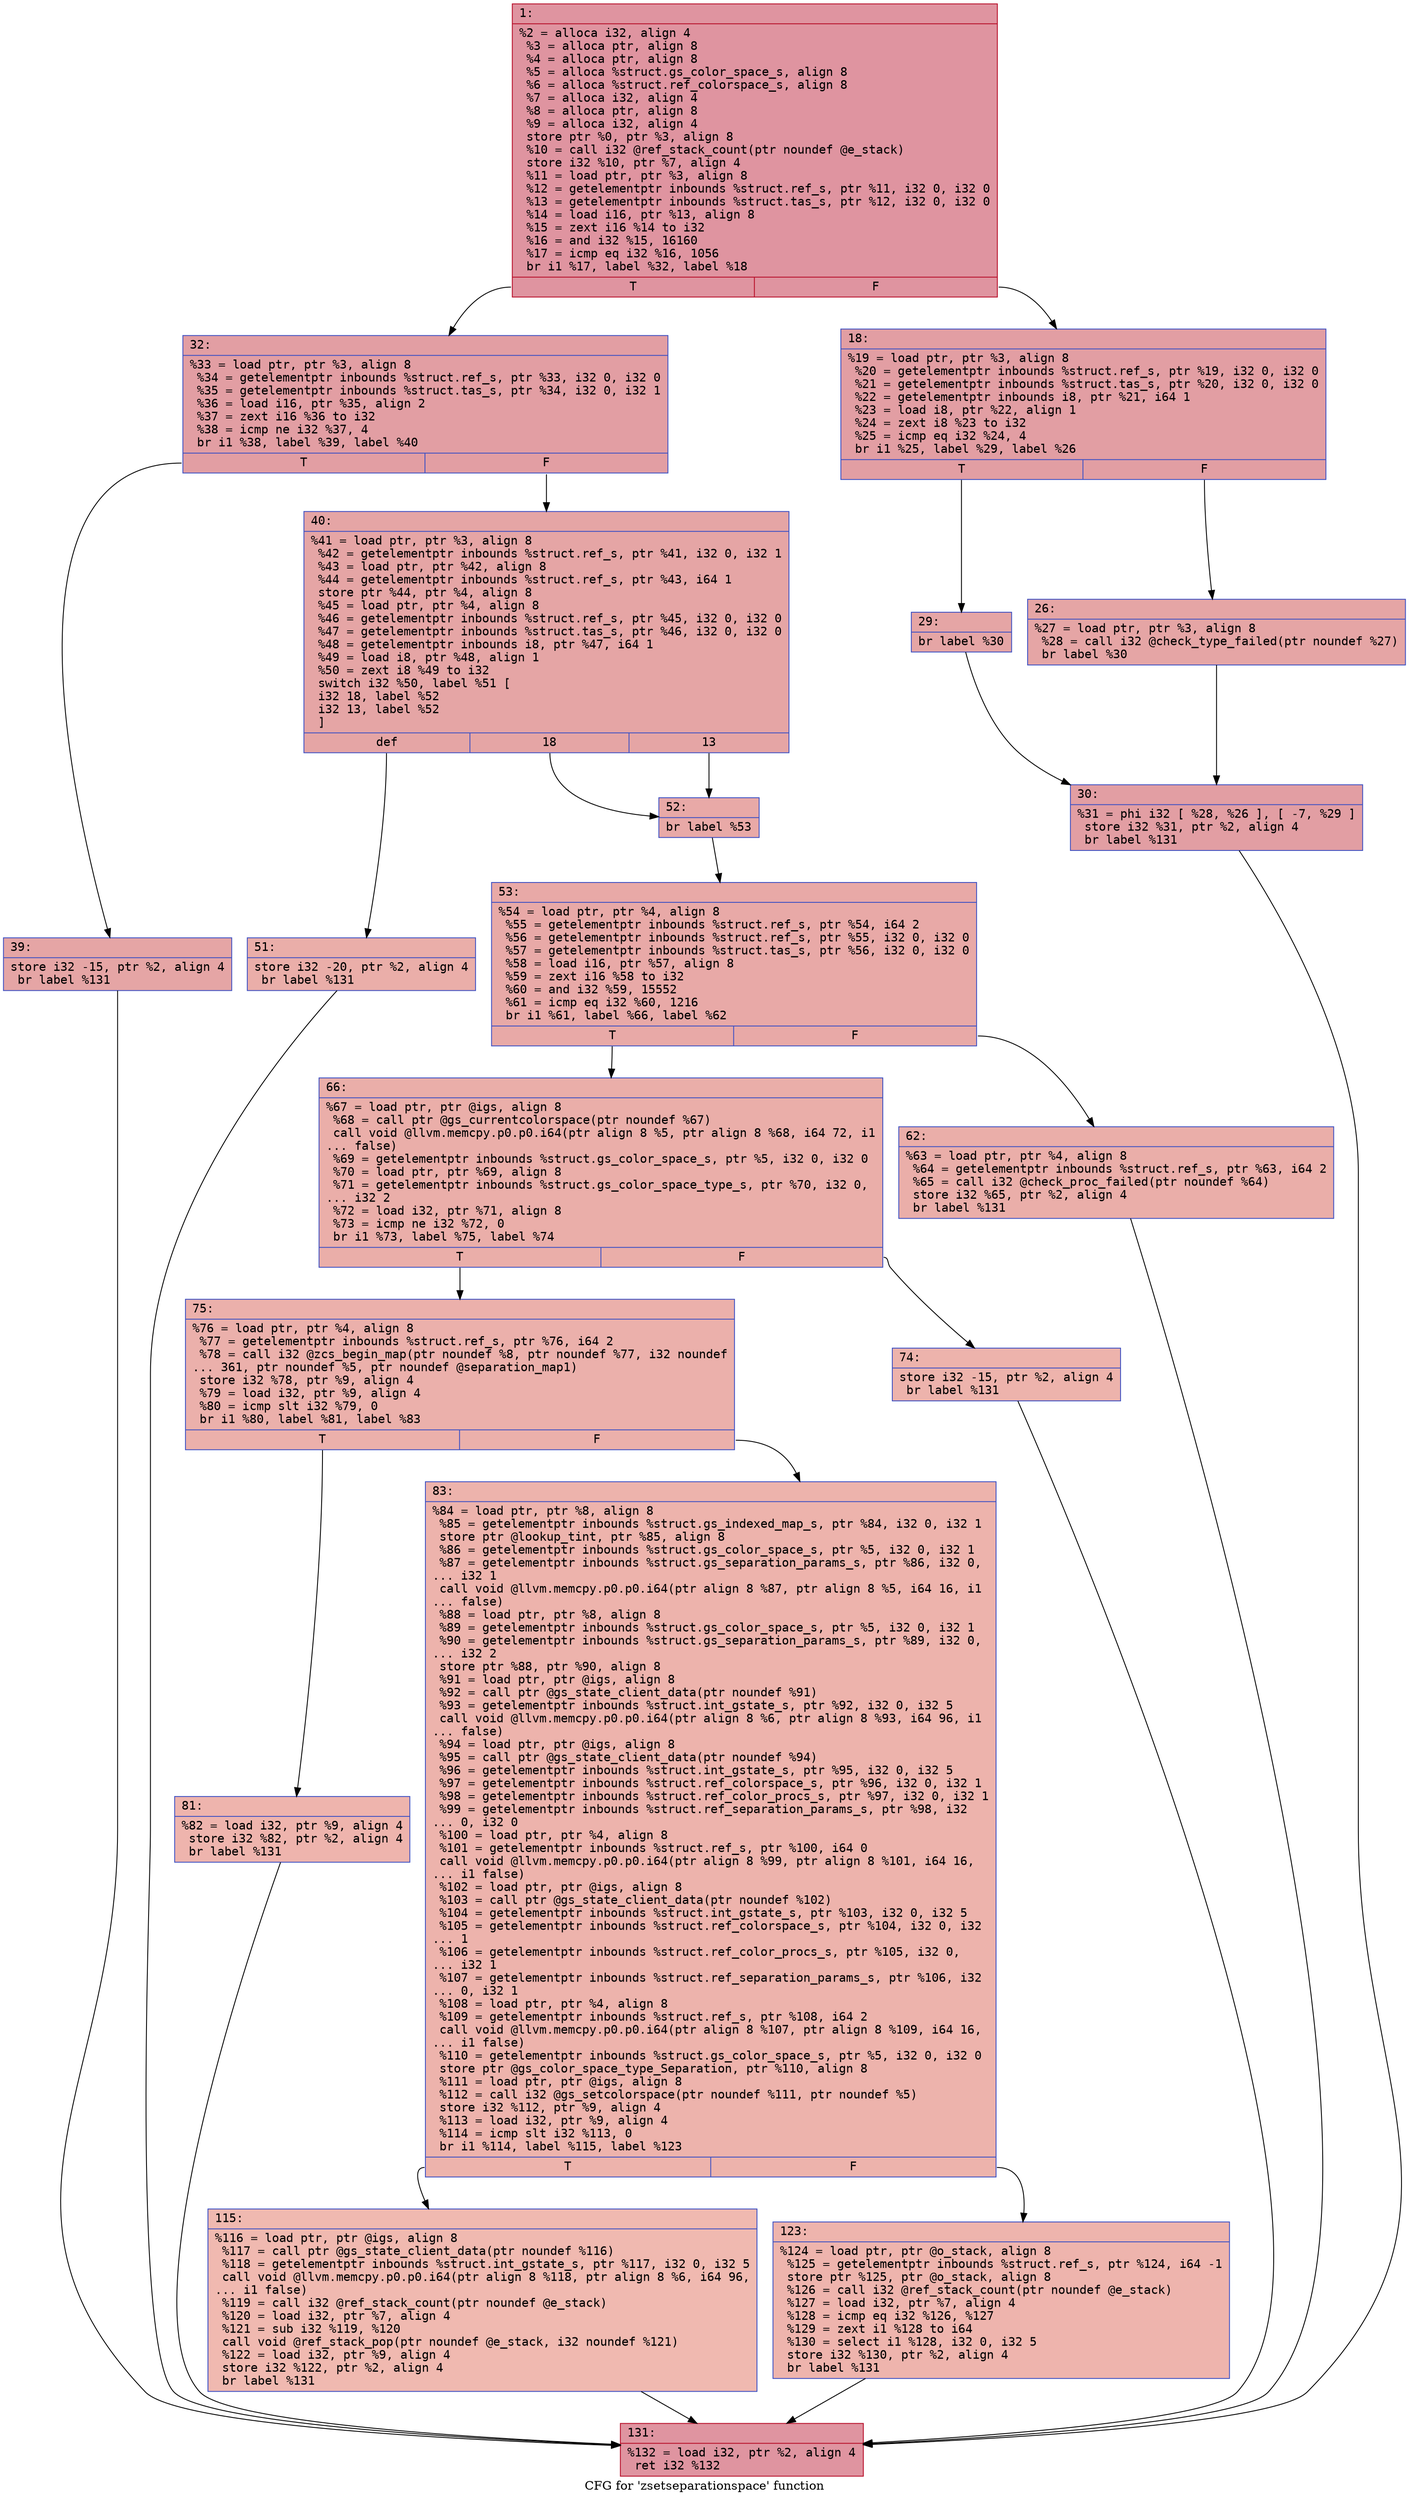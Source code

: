 digraph "CFG for 'zsetseparationspace' function" {
	label="CFG for 'zsetseparationspace' function";

	Node0x60000071e3f0 [shape=record,color="#b70d28ff", style=filled, fillcolor="#b70d2870" fontname="Courier",label="{1:\l|  %2 = alloca i32, align 4\l  %3 = alloca ptr, align 8\l  %4 = alloca ptr, align 8\l  %5 = alloca %struct.gs_color_space_s, align 8\l  %6 = alloca %struct.ref_colorspace_s, align 8\l  %7 = alloca i32, align 4\l  %8 = alloca ptr, align 8\l  %9 = alloca i32, align 4\l  store ptr %0, ptr %3, align 8\l  %10 = call i32 @ref_stack_count(ptr noundef @e_stack)\l  store i32 %10, ptr %7, align 4\l  %11 = load ptr, ptr %3, align 8\l  %12 = getelementptr inbounds %struct.ref_s, ptr %11, i32 0, i32 0\l  %13 = getelementptr inbounds %struct.tas_s, ptr %12, i32 0, i32 0\l  %14 = load i16, ptr %13, align 8\l  %15 = zext i16 %14 to i32\l  %16 = and i32 %15, 16160\l  %17 = icmp eq i32 %16, 1056\l  br i1 %17, label %32, label %18\l|{<s0>T|<s1>F}}"];
	Node0x60000071e3f0:s0 -> Node0x60000071e580[tooltip="1 -> 32\nProbability 50.00%" ];
	Node0x60000071e3f0:s1 -> Node0x60000071e440[tooltip="1 -> 18\nProbability 50.00%" ];
	Node0x60000071e440 [shape=record,color="#3d50c3ff", style=filled, fillcolor="#be242e70" fontname="Courier",label="{18:\l|  %19 = load ptr, ptr %3, align 8\l  %20 = getelementptr inbounds %struct.ref_s, ptr %19, i32 0, i32 0\l  %21 = getelementptr inbounds %struct.tas_s, ptr %20, i32 0, i32 0\l  %22 = getelementptr inbounds i8, ptr %21, i64 1\l  %23 = load i8, ptr %22, align 1\l  %24 = zext i8 %23 to i32\l  %25 = icmp eq i32 %24, 4\l  br i1 %25, label %29, label %26\l|{<s0>T|<s1>F}}"];
	Node0x60000071e440:s0 -> Node0x60000071e4e0[tooltip="18 -> 29\nProbability 50.00%" ];
	Node0x60000071e440:s1 -> Node0x60000071e490[tooltip="18 -> 26\nProbability 50.00%" ];
	Node0x60000071e490 [shape=record,color="#3d50c3ff", style=filled, fillcolor="#c5333470" fontname="Courier",label="{26:\l|  %27 = load ptr, ptr %3, align 8\l  %28 = call i32 @check_type_failed(ptr noundef %27)\l  br label %30\l}"];
	Node0x60000071e490 -> Node0x60000071e530[tooltip="26 -> 30\nProbability 100.00%" ];
	Node0x60000071e4e0 [shape=record,color="#3d50c3ff", style=filled, fillcolor="#c5333470" fontname="Courier",label="{29:\l|  br label %30\l}"];
	Node0x60000071e4e0 -> Node0x60000071e530[tooltip="29 -> 30\nProbability 100.00%" ];
	Node0x60000071e530 [shape=record,color="#3d50c3ff", style=filled, fillcolor="#be242e70" fontname="Courier",label="{30:\l|  %31 = phi i32 [ %28, %26 ], [ -7, %29 ]\l  store i32 %31, ptr %2, align 4\l  br label %131\l}"];
	Node0x60000071e530 -> Node0x60000071e9e0[tooltip="30 -> 131\nProbability 100.00%" ];
	Node0x60000071e580 [shape=record,color="#3d50c3ff", style=filled, fillcolor="#be242e70" fontname="Courier",label="{32:\l|  %33 = load ptr, ptr %3, align 8\l  %34 = getelementptr inbounds %struct.ref_s, ptr %33, i32 0, i32 0\l  %35 = getelementptr inbounds %struct.tas_s, ptr %34, i32 0, i32 1\l  %36 = load i16, ptr %35, align 2\l  %37 = zext i16 %36 to i32\l  %38 = icmp ne i32 %37, 4\l  br i1 %38, label %39, label %40\l|{<s0>T|<s1>F}}"];
	Node0x60000071e580:s0 -> Node0x60000071e5d0[tooltip="32 -> 39\nProbability 50.00%" ];
	Node0x60000071e580:s1 -> Node0x60000071e620[tooltip="32 -> 40\nProbability 50.00%" ];
	Node0x60000071e5d0 [shape=record,color="#3d50c3ff", style=filled, fillcolor="#c5333470" fontname="Courier",label="{39:\l|  store i32 -15, ptr %2, align 4\l  br label %131\l}"];
	Node0x60000071e5d0 -> Node0x60000071e9e0[tooltip="39 -> 131\nProbability 100.00%" ];
	Node0x60000071e620 [shape=record,color="#3d50c3ff", style=filled, fillcolor="#c5333470" fontname="Courier",label="{40:\l|  %41 = load ptr, ptr %3, align 8\l  %42 = getelementptr inbounds %struct.ref_s, ptr %41, i32 0, i32 1\l  %43 = load ptr, ptr %42, align 8\l  %44 = getelementptr inbounds %struct.ref_s, ptr %43, i64 1\l  store ptr %44, ptr %4, align 8\l  %45 = load ptr, ptr %4, align 8\l  %46 = getelementptr inbounds %struct.ref_s, ptr %45, i32 0, i32 0\l  %47 = getelementptr inbounds %struct.tas_s, ptr %46, i32 0, i32 0\l  %48 = getelementptr inbounds i8, ptr %47, i64 1\l  %49 = load i8, ptr %48, align 1\l  %50 = zext i8 %49 to i32\l  switch i32 %50, label %51 [\l    i32 18, label %52\l    i32 13, label %52\l  ]\l|{<s0>def|<s1>18|<s2>13}}"];
	Node0x60000071e620:s0 -> Node0x60000071e670[tooltip="40 -> 51\nProbability 33.33%" ];
	Node0x60000071e620:s1 -> Node0x60000071e6c0[tooltip="40 -> 52\nProbability 66.67%" ];
	Node0x60000071e620:s2 -> Node0x60000071e6c0[tooltip="40 -> 52\nProbability 66.67%" ];
	Node0x60000071e670 [shape=record,color="#3d50c3ff", style=filled, fillcolor="#d0473d70" fontname="Courier",label="{51:\l|  store i32 -20, ptr %2, align 4\l  br label %131\l}"];
	Node0x60000071e670 -> Node0x60000071e9e0[tooltip="51 -> 131\nProbability 100.00%" ];
	Node0x60000071e6c0 [shape=record,color="#3d50c3ff", style=filled, fillcolor="#ca3b3770" fontname="Courier",label="{52:\l|  br label %53\l}"];
	Node0x60000071e6c0 -> Node0x60000071e710[tooltip="52 -> 53\nProbability 100.00%" ];
	Node0x60000071e710 [shape=record,color="#3d50c3ff", style=filled, fillcolor="#ca3b3770" fontname="Courier",label="{53:\l|  %54 = load ptr, ptr %4, align 8\l  %55 = getelementptr inbounds %struct.ref_s, ptr %54, i64 2\l  %56 = getelementptr inbounds %struct.ref_s, ptr %55, i32 0, i32 0\l  %57 = getelementptr inbounds %struct.tas_s, ptr %56, i32 0, i32 0\l  %58 = load i16, ptr %57, align 8\l  %59 = zext i16 %58 to i32\l  %60 = and i32 %59, 15552\l  %61 = icmp eq i32 %60, 1216\l  br i1 %61, label %66, label %62\l|{<s0>T|<s1>F}}"];
	Node0x60000071e710:s0 -> Node0x60000071e7b0[tooltip="53 -> 66\nProbability 50.00%" ];
	Node0x60000071e710:s1 -> Node0x60000071e760[tooltip="53 -> 62\nProbability 50.00%" ];
	Node0x60000071e760 [shape=record,color="#3d50c3ff", style=filled, fillcolor="#d0473d70" fontname="Courier",label="{62:\l|  %63 = load ptr, ptr %4, align 8\l  %64 = getelementptr inbounds %struct.ref_s, ptr %63, i64 2\l  %65 = call i32 @check_proc_failed(ptr noundef %64)\l  store i32 %65, ptr %2, align 4\l  br label %131\l}"];
	Node0x60000071e760 -> Node0x60000071e9e0[tooltip="62 -> 131\nProbability 100.00%" ];
	Node0x60000071e7b0 [shape=record,color="#3d50c3ff", style=filled, fillcolor="#d0473d70" fontname="Courier",label="{66:\l|  %67 = load ptr, ptr @igs, align 8\l  %68 = call ptr @gs_currentcolorspace(ptr noundef %67)\l  call void @llvm.memcpy.p0.p0.i64(ptr align 8 %5, ptr align 8 %68, i64 72, i1\l... false)\l  %69 = getelementptr inbounds %struct.gs_color_space_s, ptr %5, i32 0, i32 0\l  %70 = load ptr, ptr %69, align 8\l  %71 = getelementptr inbounds %struct.gs_color_space_type_s, ptr %70, i32 0,\l... i32 2\l  %72 = load i32, ptr %71, align 8\l  %73 = icmp ne i32 %72, 0\l  br i1 %73, label %75, label %74\l|{<s0>T|<s1>F}}"];
	Node0x60000071e7b0:s0 -> Node0x60000071e850[tooltip="66 -> 75\nProbability 62.50%" ];
	Node0x60000071e7b0:s1 -> Node0x60000071e800[tooltip="66 -> 74\nProbability 37.50%" ];
	Node0x60000071e800 [shape=record,color="#3d50c3ff", style=filled, fillcolor="#d6524470" fontname="Courier",label="{74:\l|  store i32 -15, ptr %2, align 4\l  br label %131\l}"];
	Node0x60000071e800 -> Node0x60000071e9e0[tooltip="74 -> 131\nProbability 100.00%" ];
	Node0x60000071e850 [shape=record,color="#3d50c3ff", style=filled, fillcolor="#d24b4070" fontname="Courier",label="{75:\l|  %76 = load ptr, ptr %4, align 8\l  %77 = getelementptr inbounds %struct.ref_s, ptr %76, i64 2\l  %78 = call i32 @zcs_begin_map(ptr noundef %8, ptr noundef %77, i32 noundef\l... 361, ptr noundef %5, ptr noundef @separation_map1)\l  store i32 %78, ptr %9, align 4\l  %79 = load i32, ptr %9, align 4\l  %80 = icmp slt i32 %79, 0\l  br i1 %80, label %81, label %83\l|{<s0>T|<s1>F}}"];
	Node0x60000071e850:s0 -> Node0x60000071e8a0[tooltip="75 -> 81\nProbability 37.50%" ];
	Node0x60000071e850:s1 -> Node0x60000071e8f0[tooltip="75 -> 83\nProbability 62.50%" ];
	Node0x60000071e8a0 [shape=record,color="#3d50c3ff", style=filled, fillcolor="#d8564670" fontname="Courier",label="{81:\l|  %82 = load i32, ptr %9, align 4\l  store i32 %82, ptr %2, align 4\l  br label %131\l}"];
	Node0x60000071e8a0 -> Node0x60000071e9e0[tooltip="81 -> 131\nProbability 100.00%" ];
	Node0x60000071e8f0 [shape=record,color="#3d50c3ff", style=filled, fillcolor="#d6524470" fontname="Courier",label="{83:\l|  %84 = load ptr, ptr %8, align 8\l  %85 = getelementptr inbounds %struct.gs_indexed_map_s, ptr %84, i32 0, i32 1\l  store ptr @lookup_tint, ptr %85, align 8\l  %86 = getelementptr inbounds %struct.gs_color_space_s, ptr %5, i32 0, i32 1\l  %87 = getelementptr inbounds %struct.gs_separation_params_s, ptr %86, i32 0,\l... i32 1\l  call void @llvm.memcpy.p0.p0.i64(ptr align 8 %87, ptr align 8 %5, i64 16, i1\l... false)\l  %88 = load ptr, ptr %8, align 8\l  %89 = getelementptr inbounds %struct.gs_color_space_s, ptr %5, i32 0, i32 1\l  %90 = getelementptr inbounds %struct.gs_separation_params_s, ptr %89, i32 0,\l... i32 2\l  store ptr %88, ptr %90, align 8\l  %91 = load ptr, ptr @igs, align 8\l  %92 = call ptr @gs_state_client_data(ptr noundef %91)\l  %93 = getelementptr inbounds %struct.int_gstate_s, ptr %92, i32 0, i32 5\l  call void @llvm.memcpy.p0.p0.i64(ptr align 8 %6, ptr align 8 %93, i64 96, i1\l... false)\l  %94 = load ptr, ptr @igs, align 8\l  %95 = call ptr @gs_state_client_data(ptr noundef %94)\l  %96 = getelementptr inbounds %struct.int_gstate_s, ptr %95, i32 0, i32 5\l  %97 = getelementptr inbounds %struct.ref_colorspace_s, ptr %96, i32 0, i32 1\l  %98 = getelementptr inbounds %struct.ref_color_procs_s, ptr %97, i32 0, i32 1\l  %99 = getelementptr inbounds %struct.ref_separation_params_s, ptr %98, i32\l... 0, i32 0\l  %100 = load ptr, ptr %4, align 8\l  %101 = getelementptr inbounds %struct.ref_s, ptr %100, i64 0\l  call void @llvm.memcpy.p0.p0.i64(ptr align 8 %99, ptr align 8 %101, i64 16,\l... i1 false)\l  %102 = load ptr, ptr @igs, align 8\l  %103 = call ptr @gs_state_client_data(ptr noundef %102)\l  %104 = getelementptr inbounds %struct.int_gstate_s, ptr %103, i32 0, i32 5\l  %105 = getelementptr inbounds %struct.ref_colorspace_s, ptr %104, i32 0, i32\l... 1\l  %106 = getelementptr inbounds %struct.ref_color_procs_s, ptr %105, i32 0,\l... i32 1\l  %107 = getelementptr inbounds %struct.ref_separation_params_s, ptr %106, i32\l... 0, i32 1\l  %108 = load ptr, ptr %4, align 8\l  %109 = getelementptr inbounds %struct.ref_s, ptr %108, i64 2\l  call void @llvm.memcpy.p0.p0.i64(ptr align 8 %107, ptr align 8 %109, i64 16,\l... i1 false)\l  %110 = getelementptr inbounds %struct.gs_color_space_s, ptr %5, i32 0, i32 0\l  store ptr @gs_color_space_type_Separation, ptr %110, align 8\l  %111 = load ptr, ptr @igs, align 8\l  %112 = call i32 @gs_setcolorspace(ptr noundef %111, ptr noundef %5)\l  store i32 %112, ptr %9, align 4\l  %113 = load i32, ptr %9, align 4\l  %114 = icmp slt i32 %113, 0\l  br i1 %114, label %115, label %123\l|{<s0>T|<s1>F}}"];
	Node0x60000071e8f0:s0 -> Node0x60000071e940[tooltip="83 -> 115\nProbability 37.50%" ];
	Node0x60000071e8f0:s1 -> Node0x60000071e990[tooltip="83 -> 123\nProbability 62.50%" ];
	Node0x60000071e940 [shape=record,color="#3d50c3ff", style=filled, fillcolor="#de614d70" fontname="Courier",label="{115:\l|  %116 = load ptr, ptr @igs, align 8\l  %117 = call ptr @gs_state_client_data(ptr noundef %116)\l  %118 = getelementptr inbounds %struct.int_gstate_s, ptr %117, i32 0, i32 5\l  call void @llvm.memcpy.p0.p0.i64(ptr align 8 %118, ptr align 8 %6, i64 96,\l... i1 false)\l  %119 = call i32 @ref_stack_count(ptr noundef @e_stack)\l  %120 = load i32, ptr %7, align 4\l  %121 = sub i32 %119, %120\l  call void @ref_stack_pop(ptr noundef @e_stack, i32 noundef %121)\l  %122 = load i32, ptr %9, align 4\l  store i32 %122, ptr %2, align 4\l  br label %131\l}"];
	Node0x60000071e940 -> Node0x60000071e9e0[tooltip="115 -> 131\nProbability 100.00%" ];
	Node0x60000071e990 [shape=record,color="#3d50c3ff", style=filled, fillcolor="#d8564670" fontname="Courier",label="{123:\l|  %124 = load ptr, ptr @o_stack, align 8\l  %125 = getelementptr inbounds %struct.ref_s, ptr %124, i64 -1\l  store ptr %125, ptr @o_stack, align 8\l  %126 = call i32 @ref_stack_count(ptr noundef @e_stack)\l  %127 = load i32, ptr %7, align 4\l  %128 = icmp eq i32 %126, %127\l  %129 = zext i1 %128 to i64\l  %130 = select i1 %128, i32 0, i32 5\l  store i32 %130, ptr %2, align 4\l  br label %131\l}"];
	Node0x60000071e990 -> Node0x60000071e9e0[tooltip="123 -> 131\nProbability 100.00%" ];
	Node0x60000071e9e0 [shape=record,color="#b70d28ff", style=filled, fillcolor="#b70d2870" fontname="Courier",label="{131:\l|  %132 = load i32, ptr %2, align 4\l  ret i32 %132\l}"];
}
